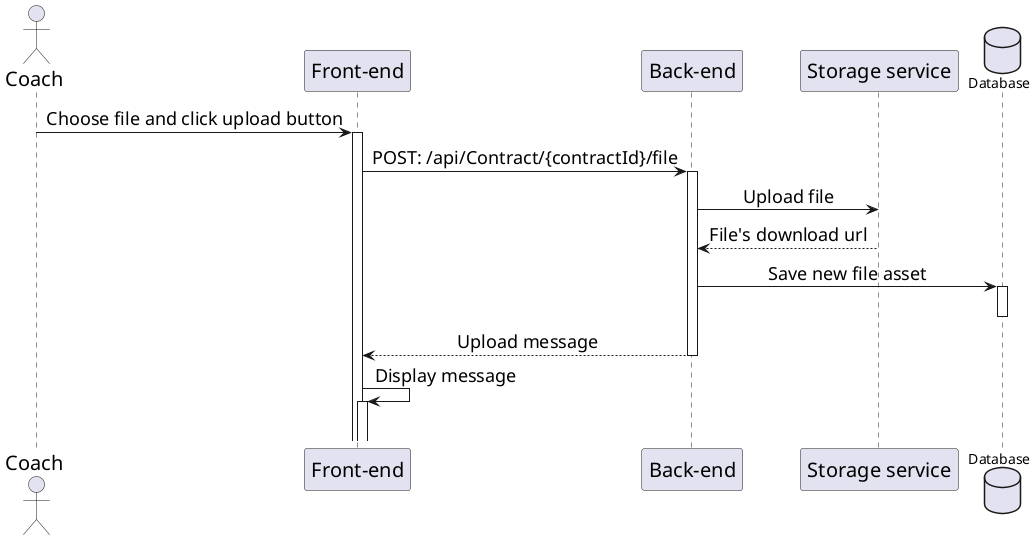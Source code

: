 @startuml UploadFile
skinparam sequenceMessageAlign center
skinparam sequenceGroupFontSize 20
skinparam sequenceGroupHeaderFontSize 20
skinparam sequence {
    ParticipantFontSize 20
    ActorFontSize 20
    DatabaseFontSize 20
    ArrowFontSize 18
} 
actor "Coach" as user
participant "Front-end" as fe
participant "Back-end" as be
participant "Storage service" as service
database Database as db

user -> fe++: Choose file and click upload button
fe -> be++: POST: /api/Contract/{contractId}/file
be -> service: Upload file
service --> be: File's download url
be -> db++: Save new file asset
deactivate db
be --> fe: Upload message
deactivate be
fe -> fe++: Display message
|||
@enduml
